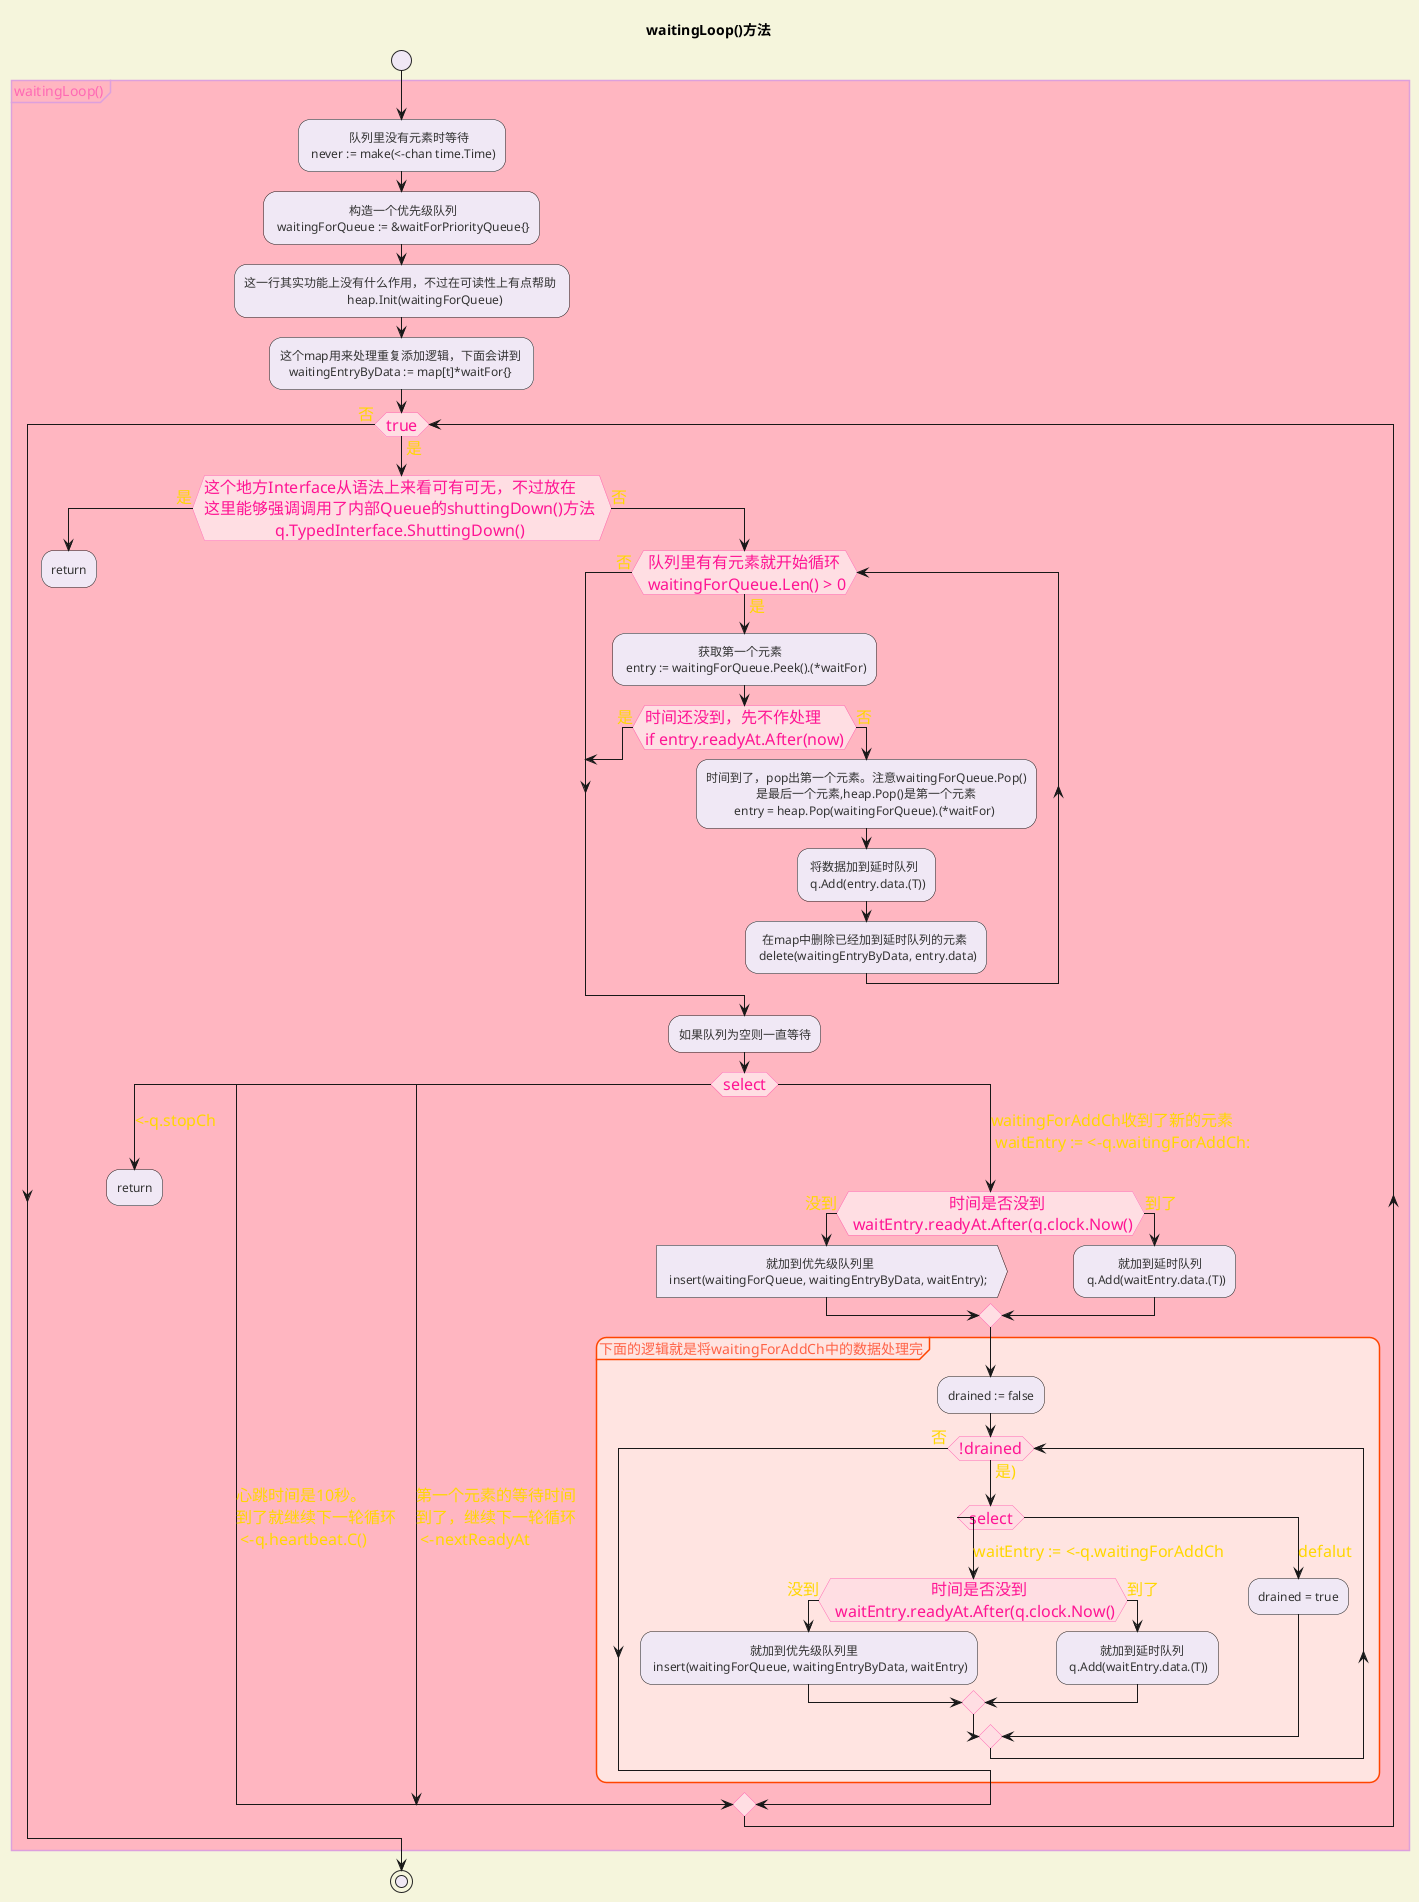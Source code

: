 @startuml

<style>
activityDiagram {
    BackgroundColor #F0E8F5
    BorderColor #FFC0CB
    FontColor #333
    FontName Comic Sans MS
}

diamond {
    BackgroundColor #FFDEE3
    LineColor #FF69B4
    FontColor #FF1493
    FontName Comic Sans MS
    FontSize 16
}

arrow {
    FontColor #FFD700
    FontName Comic Sans MS
    FontSize 16
}

partition {
    LineColor #FF4500
    FontColor #FF6347
    RoundCorner 20
    BackgroundColor #FFE4E1
}

note {
    FontColor #0000FF
    LineColor #8A2BE2
    BackgroundColor #E6E6FA
}

document {
    BackgroundColor #F5F5DC
}

group {
    FontColor #FF69B4
    LineColor #DDA0DD
    BackgroundColor #FFB6C1
}
</style>

title waitingLoop()方法

start
group waitingLoop()
:\t     队列里没有元素时等待\n never := make(<-chan time.Time);
:\t\t\t构造一个优先级队列 \n waitingForQueue := &waitForPriorityQueue{};
:这一行其实功能上没有什么作用，不过在可读性上有点帮助 \n\t\t\t\t heap.Init(waitingForQueue);
:这个map用来处理重复添加逻辑，下面会讲到 \n   waitingEntryByData := map[t]*waitFor{};
while (true) is (是)
    if (这个地方Interface从语法上来看可有可无，不过放在\n这里能够强调调用了内部Queue的shuttingDown()方法 \n\t\t q.TypedInterface.ShuttingDown()) is (是) then
        :return;
        kill
    else (否)
        while ( 队列里有有元素就开始循环 \n waitingForQueue.Len() > 0) is (是)
           :\t\t\t获取第一个元素 \n entry := waitingForQueue.Peek().(*waitFor);
           if (时间还没到，先不作处理 \nif entry.readyAt.After(now)) is (是) then
               break;
           else(否)
               :时间到了，pop出第一个元素。注意waitingForQueue.Pop()
               \t\t是最后一个元素,heap.Pop()是第一个元素
               \t entry = heap.Pop(waitingForQueue).(*waitFor);
               : 将数据加到延时队列 \n q.Add(entry.data.(T));
               :  在map中删除已经加到延时队列的元素 \n delete(waitingEntryByData, entry.data);
           endif
        endwhile(否)

        :如果队列为空则一直等待;
        switch(select)
            case(<-q.stopCh)
                :return;
                kill
            case(心跳时间是10秒。\n到了就继续下一轮循环\n <-q.heartbeat.C())
            case(第一个元素的等待时间\n到了，继续下一轮循环\n <-nextReadyAt)
            case(waitingForAddCh收到了新的元素\n waitEntry := <-q.waitingForAddCh:)
                if (\t\t\t时间是否没到 \n waitEntry.readyAt.After(q.clock.Now()) is (没到) then
                :\t\t\t\t就加到优先级队列里 \n insert(waitingForQueue, waitingEntryByData, waitEntry);>
                else (到了)
                :\t   就加到延时队列 \n q.Add(waitEntry.data.(T));
                endif
                partition 下面的逻辑就是将waitingForAddCh中的数据处理完{
                    :drained := false;
                    while(!drained) is(是))
                        switch(select)
                            case(waitEntry := <-q.waitingForAddCh)
                                if (\t\t\t时间是否没到 \n waitEntry.readyAt.After(q.clock.Now()) is (没到) then
                                :\t\t\t\t就加到优先级队列里 \n insert(waitingForQueue, waitingEntryByData, waitEntry);
                                else (到了)
                                :\t   就加到延时队列 \n q.Add(waitEntry.data.(T));
                                endif
                            case(defalut)
                                :drained = true;
                        endswitch
                    endwhile(否)
                }
'                floating note:
        endswitch
    endif
endwhile (否)
end group
stop

'group insert()
'    :\t\t\tentry（表项）是否存在 \n existing, exists := knownEntries[entry.data];
'    if (如果已经存在 exists) is (是) then
'        if (\t并且新的entry的就绪时间更短 \n existing.readyAt.After(entry.readyAt)) is (是) then
'          :\t\t 就更新时间 \n existing.readyAt = entry.readyAt;
'        else (否)
'        endif
'    else (否)
'      :如果不存在就丢到q里 \n heap.Push(q, entry);
'      :同时在map中记录一下，用于查重 \n knownEntries[entry.data] = entry;
'    endif
'end group
@enduml
